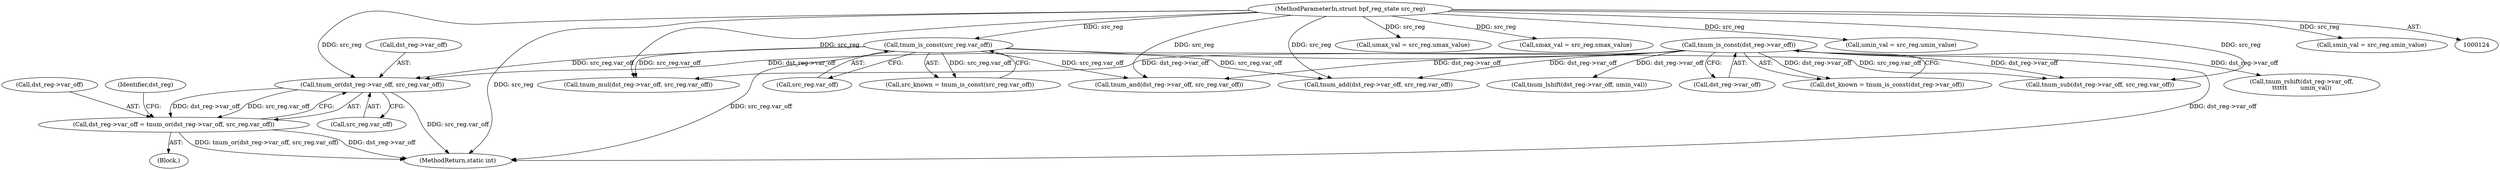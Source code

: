 digraph "0_linux_bb7f0f989ca7de1153bd128a40a71709e339fa03_0@pointer" {
"1000580" [label="(Call,tnum_or(dst_reg->var_off, src_reg.var_off))"];
"1000188" [label="(Call,tnum_is_const(dst_reg->var_off))"];
"1000182" [label="(Call,tnum_is_const(src_reg.var_off))"];
"1000128" [label="(MethodParameterIn,struct bpf_reg_state src_reg)"];
"1000576" [label="(Call,dst_reg->var_off = tnum_or(dst_reg->var_off, src_reg.var_off))"];
"1000183" [label="(Call,src_reg.var_off)"];
"1000584" [label="(Call,src_reg.var_off)"];
"1000175" [label="(Call,umax_val = src_reg.umax_value)"];
"1000803" [label="(MethodReturn,static int)"];
"1000384" [label="(Call,tnum_mul(dst_reg->var_off, src_reg.var_off))"];
"1000748" [label="(Call,tnum_rshift(dst_reg->var_off,\n\t\t\t\t\t\t       umin_val))"];
"1000182" [label="(Call,tnum_is_const(src_reg.var_off))"];
"1000491" [label="(Call,tnum_and(dst_reg->var_off, src_reg.var_off))"];
"1000214" [label="(Block,)"];
"1000188" [label="(Call,tnum_is_const(dst_reg->var_off))"];
"1000165" [label="(Call,smax_val = src_reg.smax_value)"];
"1000703" [label="(Call,tnum_lshift(dst_reg->var_off, umin_val))"];
"1000580" [label="(Call,tnum_or(dst_reg->var_off, src_reg.var_off))"];
"1000189" [label="(Call,dst_reg->var_off)"];
"1000371" [label="(Call,tnum_sub(dst_reg->var_off, src_reg.var_off))"];
"1000170" [label="(Call,umin_val = src_reg.umin_value)"];
"1000186" [label="(Call,dst_known = tnum_is_const(dst_reg->var_off))"];
"1000581" [label="(Call,dst_reg->var_off)"];
"1000180" [label="(Call,src_known = tnum_is_const(src_reg.var_off))"];
"1000294" [label="(Call,tnum_add(dst_reg->var_off, src_reg.var_off))"];
"1000589" [label="(Identifier,dst_reg)"];
"1000576" [label="(Call,dst_reg->var_off = tnum_or(dst_reg->var_off, src_reg.var_off))"];
"1000128" [label="(MethodParameterIn,struct bpf_reg_state src_reg)"];
"1000160" [label="(Call,smin_val = src_reg.smin_value)"];
"1000577" [label="(Call,dst_reg->var_off)"];
"1000580" -> "1000576"  [label="AST: "];
"1000580" -> "1000584"  [label="CFG: "];
"1000581" -> "1000580"  [label="AST: "];
"1000584" -> "1000580"  [label="AST: "];
"1000576" -> "1000580"  [label="CFG: "];
"1000580" -> "1000803"  [label="DDG: src_reg.var_off"];
"1000580" -> "1000576"  [label="DDG: dst_reg->var_off"];
"1000580" -> "1000576"  [label="DDG: src_reg.var_off"];
"1000188" -> "1000580"  [label="DDG: dst_reg->var_off"];
"1000182" -> "1000580"  [label="DDG: src_reg.var_off"];
"1000128" -> "1000580"  [label="DDG: src_reg"];
"1000188" -> "1000186"  [label="AST: "];
"1000188" -> "1000189"  [label="CFG: "];
"1000189" -> "1000188"  [label="AST: "];
"1000186" -> "1000188"  [label="CFG: "];
"1000188" -> "1000803"  [label="DDG: dst_reg->var_off"];
"1000188" -> "1000186"  [label="DDG: dst_reg->var_off"];
"1000188" -> "1000294"  [label="DDG: dst_reg->var_off"];
"1000188" -> "1000371"  [label="DDG: dst_reg->var_off"];
"1000188" -> "1000384"  [label="DDG: dst_reg->var_off"];
"1000188" -> "1000491"  [label="DDG: dst_reg->var_off"];
"1000188" -> "1000703"  [label="DDG: dst_reg->var_off"];
"1000188" -> "1000748"  [label="DDG: dst_reg->var_off"];
"1000182" -> "1000180"  [label="AST: "];
"1000182" -> "1000183"  [label="CFG: "];
"1000183" -> "1000182"  [label="AST: "];
"1000180" -> "1000182"  [label="CFG: "];
"1000182" -> "1000803"  [label="DDG: src_reg.var_off"];
"1000182" -> "1000180"  [label="DDG: src_reg.var_off"];
"1000128" -> "1000182"  [label="DDG: src_reg"];
"1000182" -> "1000294"  [label="DDG: src_reg.var_off"];
"1000182" -> "1000371"  [label="DDG: src_reg.var_off"];
"1000182" -> "1000384"  [label="DDG: src_reg.var_off"];
"1000182" -> "1000491"  [label="DDG: src_reg.var_off"];
"1000128" -> "1000124"  [label="AST: "];
"1000128" -> "1000803"  [label="DDG: src_reg"];
"1000128" -> "1000160"  [label="DDG: src_reg"];
"1000128" -> "1000165"  [label="DDG: src_reg"];
"1000128" -> "1000170"  [label="DDG: src_reg"];
"1000128" -> "1000175"  [label="DDG: src_reg"];
"1000128" -> "1000294"  [label="DDG: src_reg"];
"1000128" -> "1000371"  [label="DDG: src_reg"];
"1000128" -> "1000384"  [label="DDG: src_reg"];
"1000128" -> "1000491"  [label="DDG: src_reg"];
"1000576" -> "1000214"  [label="AST: "];
"1000577" -> "1000576"  [label="AST: "];
"1000589" -> "1000576"  [label="CFG: "];
"1000576" -> "1000803"  [label="DDG: tnum_or(dst_reg->var_off, src_reg.var_off)"];
"1000576" -> "1000803"  [label="DDG: dst_reg->var_off"];
}
